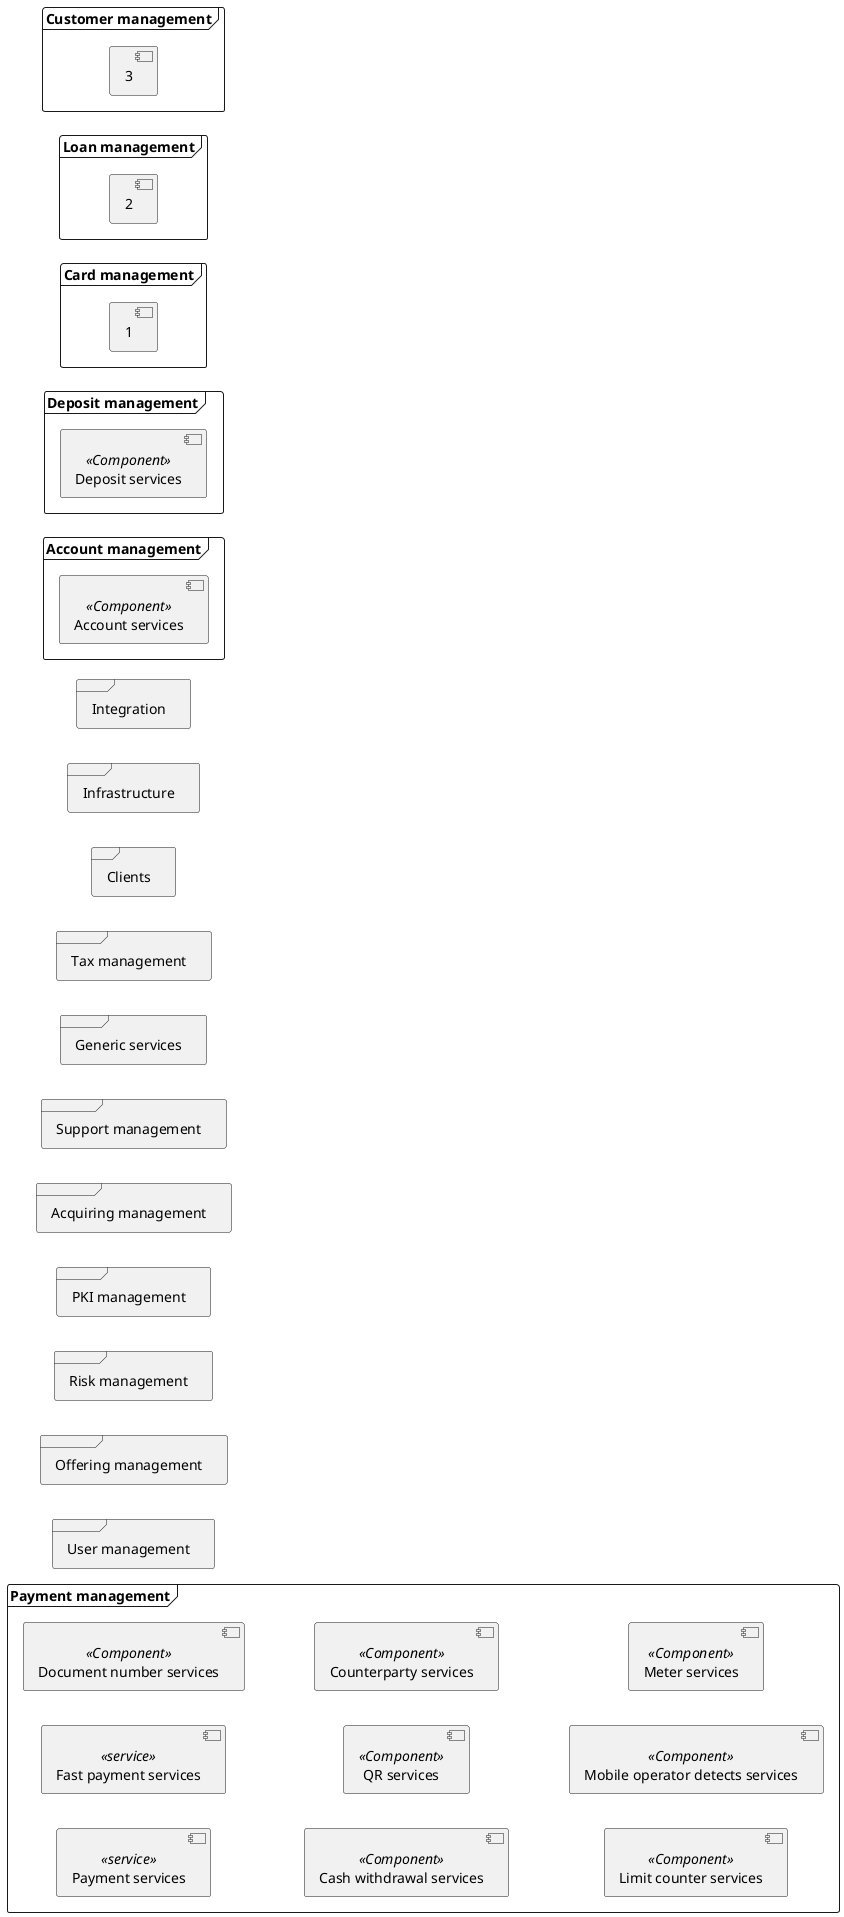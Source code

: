 @startuml components-library

left to right direction

frame "Payment management" {
    component "Payment services" as Payment <<service>>
    component "Fast payment services" as FastPayment <<service>>
    component "Document number services" as DocumentNumber <<Component>>
    component "Cash withdrawal services" as CashWithdrawal <<Component>>
    component "QR services" as QR <<Component>>
    component "Counterparty services" as Counterparty <<Component>>
    component "Limit counter services" as LimitCounter <<Component>>
    component "Mobile operator detects services" as MobileOperatorDetects <<Component>>
    component "Meter services" as Meter <<Component>>
}

frame "Account management" {
    component "Account services" as Account <<Component>>
}

frame "Deposit management" {
    component "Deposit services" as Deposit <<Component>>
}

frame "Card management" {
    [1]
}

frame "Loan management" {
    [2]
}

frame "Customer management" {
    [3]
}

frame "User management" {

}

frame "Offering management" {

}

frame "Risk management" {

}

frame "PKI management" {

}

frame "Acquiring management" {

}

frame "Support management" {

}

frame "Generic services" {

}

frame "Tax management" {

}


'Technical layer

frame "Clients" {

}

frame "Infrastructure" {

}

frame "Integration" {

}

@enduml